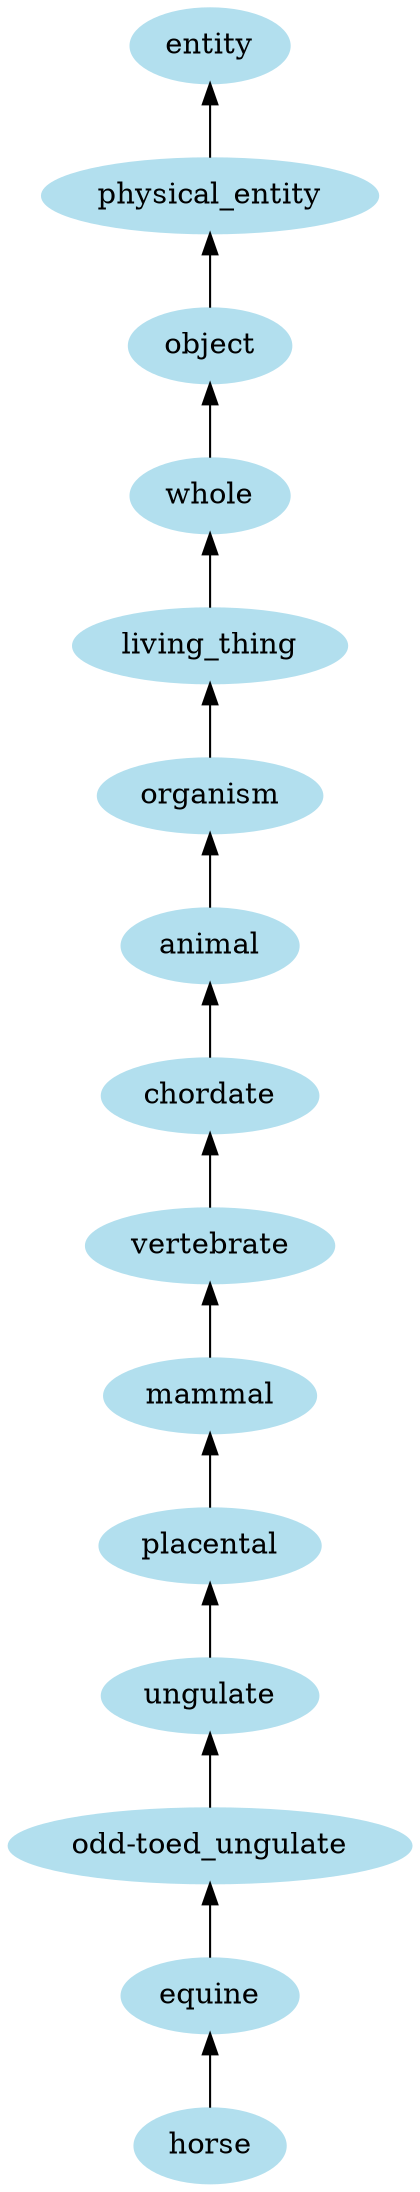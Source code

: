 digraph unix {
	node [color=lightblue2 style=filled]
	rankdir=BT
	horse -> equine
	equine -> "odd-toed_ungulate"
	"odd-toed_ungulate" -> ungulate
	ungulate -> placental
	placental -> mammal
	mammal -> vertebrate
	vertebrate -> chordate
	chordate -> animal
	animal -> organism
	organism -> living_thing
	living_thing -> whole
	whole -> object
	object -> physical_entity
	physical_entity -> entity
}
